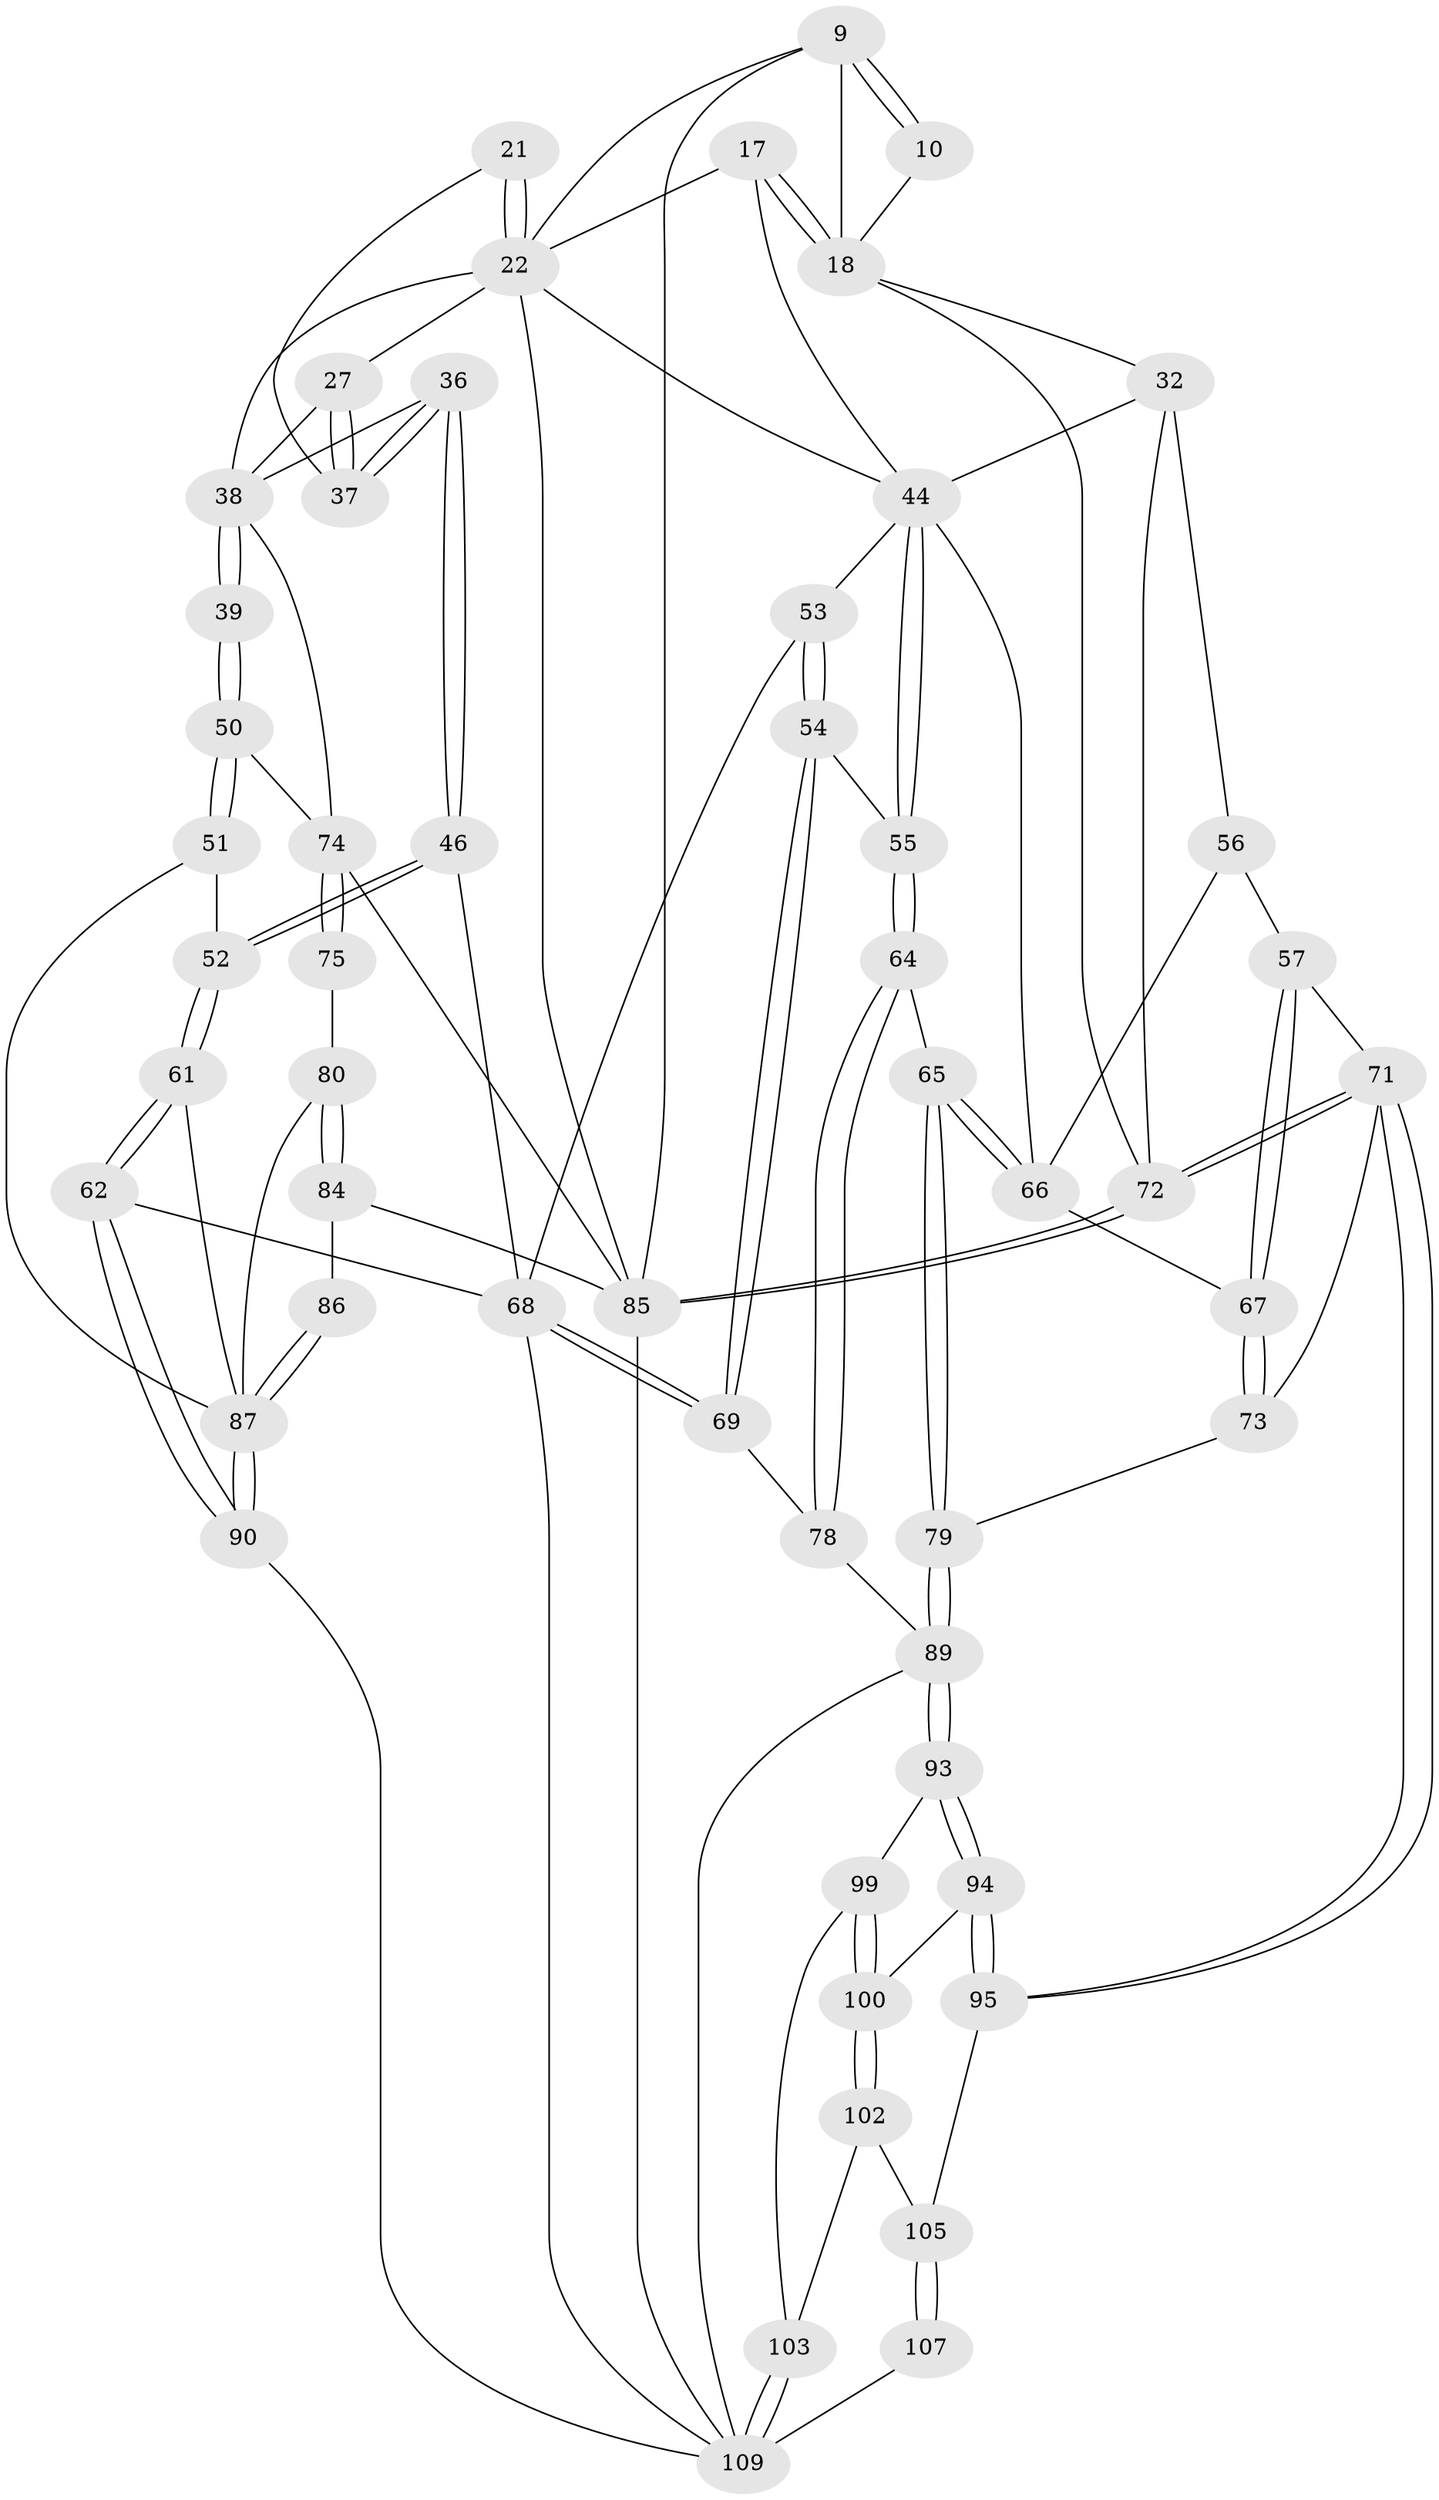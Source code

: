 // original degree distribution, {3: 0.01834862385321101, 4: 0.22018348623853212, 6: 0.1926605504587156, 5: 0.5688073394495413}
// Generated by graph-tools (version 1.1) at 2025/04/03/04/25 22:04:30]
// undirected, 54 vertices, 130 edges
graph export_dot {
graph [start="1"]
  node [color=gray90,style=filled];
  9 [pos="+0+0",super="+1+2"];
  10 [pos="+0.22226326160965804+0"];
  17 [pos="+0.24207688236531047+0.3666912591205712",super="+16"];
  18 [pos="+0.13481584845593245+0.3750317398927112",super="+15"];
  21 [pos="+0.46278688503285953+0.4437506615207648"];
  22 [pos="+0.4476027026734811+0.45478283991091983",super="+19+11+20"];
  27 [pos="+0.6313351732105354+0.4810657616982",super="+26"];
  32 [pos="+0.1154600417679708+0.5323889641233763",super="+31"];
  36 [pos="+0.638248473295844+0.505296428694215"];
  37 [pos="+0.6292317701496033+0.48554962836690396"];
  38 [pos="+0.8572928865441342+0.4510723008028369",super="+28+35"];
  39 [pos="+0.7613207935088511+0.5573253805178003"];
  44 [pos="+0.33791081867586603+0.5250099740773023",super="+24+30"];
  46 [pos="+0.6333052211261997+0.557035145365306"];
  50 [pos="+0.7647717262633474+0.6228555771259813"];
  51 [pos="+0.7432663291515073+0.6389292104558291"];
  52 [pos="+0.6400299287729172+0.564296118383272"];
  53 [pos="+0.48100946262661554+0.5912383670076842",super="+48"];
  54 [pos="+0.46169400515964176+0.6488258686378704"];
  55 [pos="+0.3391854420468722+0.5944191958584629"];
  56 [pos="+0.18183870540853114+0.5957955329537243",super="+43"];
  57 [pos="+0.15113990746655337+0.6209653462776956"];
  61 [pos="+0.6149755897210555+0.7132205495262717"];
  62 [pos="+0.5944275586182908+0.7222961494781671"];
  64 [pos="+0.31004209677284283+0.6851478737997113"];
  65 [pos="+0.3070675295623853+0.6866651979480561"];
  66 [pos="+0.2260697815133468+0.637021849335051",super="+59+42"];
  67 [pos="+0.17365736465787485+0.6883172086527622"];
  68 [pos="+0.5024055708278878+0.7492140455826746",super="+63+60+47"];
  69 [pos="+0.4701627404389507+0.7282925374928898"];
  71 [pos="+0+0.8149219845982064",super="+70"];
  72 [pos="+0+0.8420506663095798",super="+34+33"];
  73 [pos="+0.16621997735539848+0.7165235249041713"];
  74 [pos="+1+0.6939833839093119",super="+40+41+49"];
  75 [pos="+0.9225888203606559+0.6284990854974124"];
  78 [pos="+0.4169901608573401+0.731227038961268"];
  79 [pos="+0.2634787022773501+0.7489013575618368"];
  80 [pos="+0.8965605388196474+0.6689729447043777"];
  84 [pos="+0.84031219929525+0.8379005196085053"];
  85 [pos="+0+1",super="+76+7+77"];
  86 [pos="+0.824746704450549+0.8391523484837254"];
  87 [pos="+0.7550442480347538+0.8728294669860991",super="+83+82+81"];
  89 [pos="+0.26317272481160175+0.782240996400271",super="+88"];
  90 [pos="+0.7096928401809954+0.9223703324102305"];
  93 [pos="+0.25673101898491546+0.7952975971766261"];
  94 [pos="+0.19657563437080114+0.8523952720548719"];
  95 [pos="+0.09785119470257915+0.8623385647853594"];
  99 [pos="+0.3059223972681566+0.8680715999386632"];
  100 [pos="+0.22963084677556095+0.8939486689241741"];
  102 [pos="+0.24689418296267882+0.9222486333259349"];
  103 [pos="+0.3573535030884945+1",super="+101"];
  105 [pos="+0.12495748742112045+0.9102547256843418",super="+104"];
  107 [pos="+0.18707386633286785+1"];
  109 [pos="+0.3578279432329626+1",super="+108+106+97"];
  9 -- 10 [weight=2];
  9 -- 10;
  9 -- 85 [weight=2];
  9 -- 22;
  9 -- 18;
  10 -- 18;
  17 -- 18 [weight=2];
  17 -- 18;
  17 -- 22 [weight=2];
  17 -- 44;
  18 -- 72;
  18 -- 32;
  21 -- 22 [weight=2];
  21 -- 22;
  21 -- 37;
  22 -- 85;
  22 -- 38;
  22 -- 27 [weight=2];
  22 -- 44;
  27 -- 37;
  27 -- 37;
  27 -- 38;
  32 -- 72;
  32 -- 56;
  32 -- 44;
  36 -- 37;
  36 -- 37;
  36 -- 46;
  36 -- 46;
  36 -- 38;
  38 -- 39 [weight=2];
  38 -- 39;
  38 -- 74;
  39 -- 50;
  39 -- 50;
  44 -- 55;
  44 -- 55;
  44 -- 66 [weight=2];
  44 -- 53;
  46 -- 52;
  46 -- 52;
  46 -- 68;
  50 -- 51;
  50 -- 51;
  50 -- 74;
  51 -- 52;
  51 -- 87;
  52 -- 61;
  52 -- 61;
  53 -- 54;
  53 -- 54;
  53 -- 68 [weight=2];
  54 -- 55;
  54 -- 69;
  54 -- 69;
  55 -- 64;
  55 -- 64;
  56 -- 57;
  56 -- 66 [weight=2];
  57 -- 67;
  57 -- 67;
  57 -- 71;
  61 -- 62;
  61 -- 62;
  61 -- 87;
  62 -- 90;
  62 -- 90;
  62 -- 68;
  64 -- 65;
  64 -- 78;
  64 -- 78;
  65 -- 66;
  65 -- 66;
  65 -- 79;
  65 -- 79;
  66 -- 67;
  67 -- 73;
  67 -- 73;
  68 -- 69;
  68 -- 69;
  68 -- 109;
  69 -- 78;
  71 -- 72 [weight=2];
  71 -- 72;
  71 -- 95;
  71 -- 95;
  71 -- 73;
  72 -- 85;
  72 -- 85;
  73 -- 79;
  74 -- 75 [weight=2];
  74 -- 75;
  74 -- 85 [weight=2];
  75 -- 80;
  78 -- 89;
  79 -- 89;
  79 -- 89;
  80 -- 84;
  80 -- 84;
  80 -- 87;
  84 -- 86;
  84 -- 85;
  85 -- 109 [weight=2];
  86 -- 87 [weight=2];
  86 -- 87;
  87 -- 90;
  87 -- 90;
  89 -- 93;
  89 -- 93;
  89 -- 109;
  90 -- 109;
  93 -- 94;
  93 -- 94;
  93 -- 99;
  94 -- 95;
  94 -- 95;
  94 -- 100;
  95 -- 105;
  99 -- 100;
  99 -- 100;
  99 -- 103;
  100 -- 102;
  100 -- 102;
  102 -- 105;
  102 -- 103;
  103 -- 109 [weight=3];
  103 -- 109;
  105 -- 107 [weight=2];
  105 -- 107;
  107 -- 109;
}
